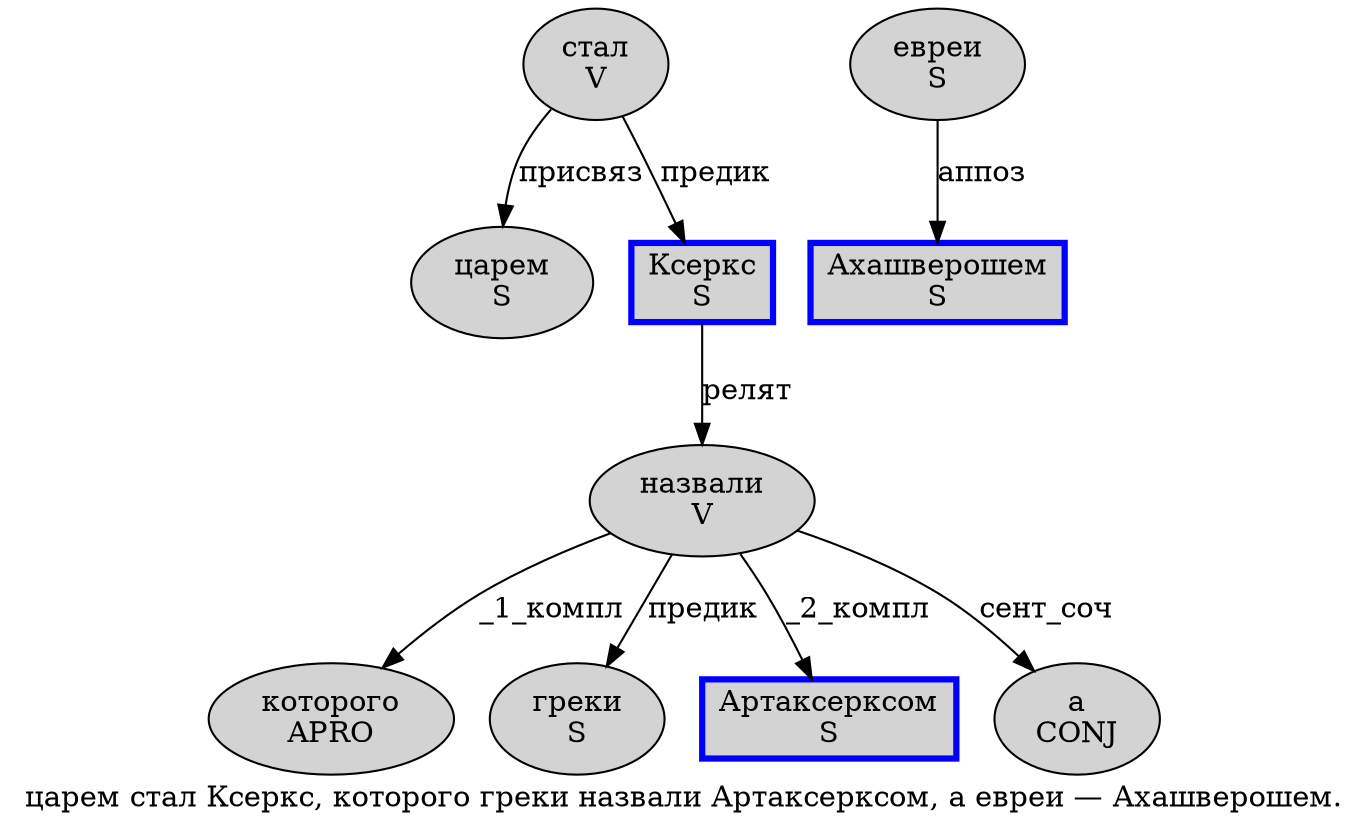 digraph SENTENCE_404 {
	graph [label="царем стал Ксеркс, которого греки назвали Артаксерксом, а евреи — Ахашверошем."]
	node [style=filled]
		0 [label="царем
S" color="" fillcolor=lightgray penwidth=1 shape=ellipse]
		1 [label="стал
V" color="" fillcolor=lightgray penwidth=1 shape=ellipse]
		2 [label="Ксеркс
S" color=blue fillcolor=lightgray penwidth=3 shape=box]
		4 [label="которого
APRO" color="" fillcolor=lightgray penwidth=1 shape=ellipse]
		5 [label="греки
S" color="" fillcolor=lightgray penwidth=1 shape=ellipse]
		6 [label="назвали
V" color="" fillcolor=lightgray penwidth=1 shape=ellipse]
		7 [label="Артаксерксом
S" color=blue fillcolor=lightgray penwidth=3 shape=box]
		9 [label="а
CONJ" color="" fillcolor=lightgray penwidth=1 shape=ellipse]
		10 [label="евреи
S" color="" fillcolor=lightgray penwidth=1 shape=ellipse]
		12 [label="Ахашверошем
S" color=blue fillcolor=lightgray penwidth=3 shape=box]
			10 -> 12 [label="аппоз"]
			1 -> 0 [label="присвяз"]
			1 -> 2 [label="предик"]
			6 -> 4 [label="_1_компл"]
			6 -> 5 [label="предик"]
			6 -> 7 [label="_2_компл"]
			6 -> 9 [label="сент_соч"]
			2 -> 6 [label="релят"]
}